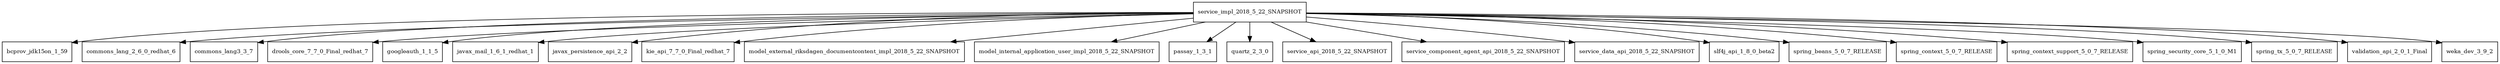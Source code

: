 digraph service_impl_2018_5_22_SNAPSHOT_dependencies {
  node [shape = box, fontsize=10.0];
  service_impl_2018_5_22_SNAPSHOT -> bcprov_jdk15on_1_59;
  service_impl_2018_5_22_SNAPSHOT -> commons_lang_2_6_0_redhat_6;
  service_impl_2018_5_22_SNAPSHOT -> commons_lang3_3_7;
  service_impl_2018_5_22_SNAPSHOT -> drools_core_7_7_0_Final_redhat_7;
  service_impl_2018_5_22_SNAPSHOT -> googleauth_1_1_5;
  service_impl_2018_5_22_SNAPSHOT -> javax_mail_1_6_1_redhat_1;
  service_impl_2018_5_22_SNAPSHOT -> javax_persistence_api_2_2;
  service_impl_2018_5_22_SNAPSHOT -> kie_api_7_7_0_Final_redhat_7;
  service_impl_2018_5_22_SNAPSHOT -> model_external_riksdagen_documentcontent_impl_2018_5_22_SNAPSHOT;
  service_impl_2018_5_22_SNAPSHOT -> model_internal_application_user_impl_2018_5_22_SNAPSHOT;
  service_impl_2018_5_22_SNAPSHOT -> passay_1_3_1;
  service_impl_2018_5_22_SNAPSHOT -> quartz_2_3_0;
  service_impl_2018_5_22_SNAPSHOT -> service_api_2018_5_22_SNAPSHOT;
  service_impl_2018_5_22_SNAPSHOT -> service_component_agent_api_2018_5_22_SNAPSHOT;
  service_impl_2018_5_22_SNAPSHOT -> service_data_api_2018_5_22_SNAPSHOT;
  service_impl_2018_5_22_SNAPSHOT -> slf4j_api_1_8_0_beta2;
  service_impl_2018_5_22_SNAPSHOT -> spring_beans_5_0_7_RELEASE;
  service_impl_2018_5_22_SNAPSHOT -> spring_context_5_0_7_RELEASE;
  service_impl_2018_5_22_SNAPSHOT -> spring_context_support_5_0_7_RELEASE;
  service_impl_2018_5_22_SNAPSHOT -> spring_security_core_5_1_0_M1;
  service_impl_2018_5_22_SNAPSHOT -> spring_tx_5_0_7_RELEASE;
  service_impl_2018_5_22_SNAPSHOT -> validation_api_2_0_1_Final;
  service_impl_2018_5_22_SNAPSHOT -> weka_dev_3_9_2;
}

